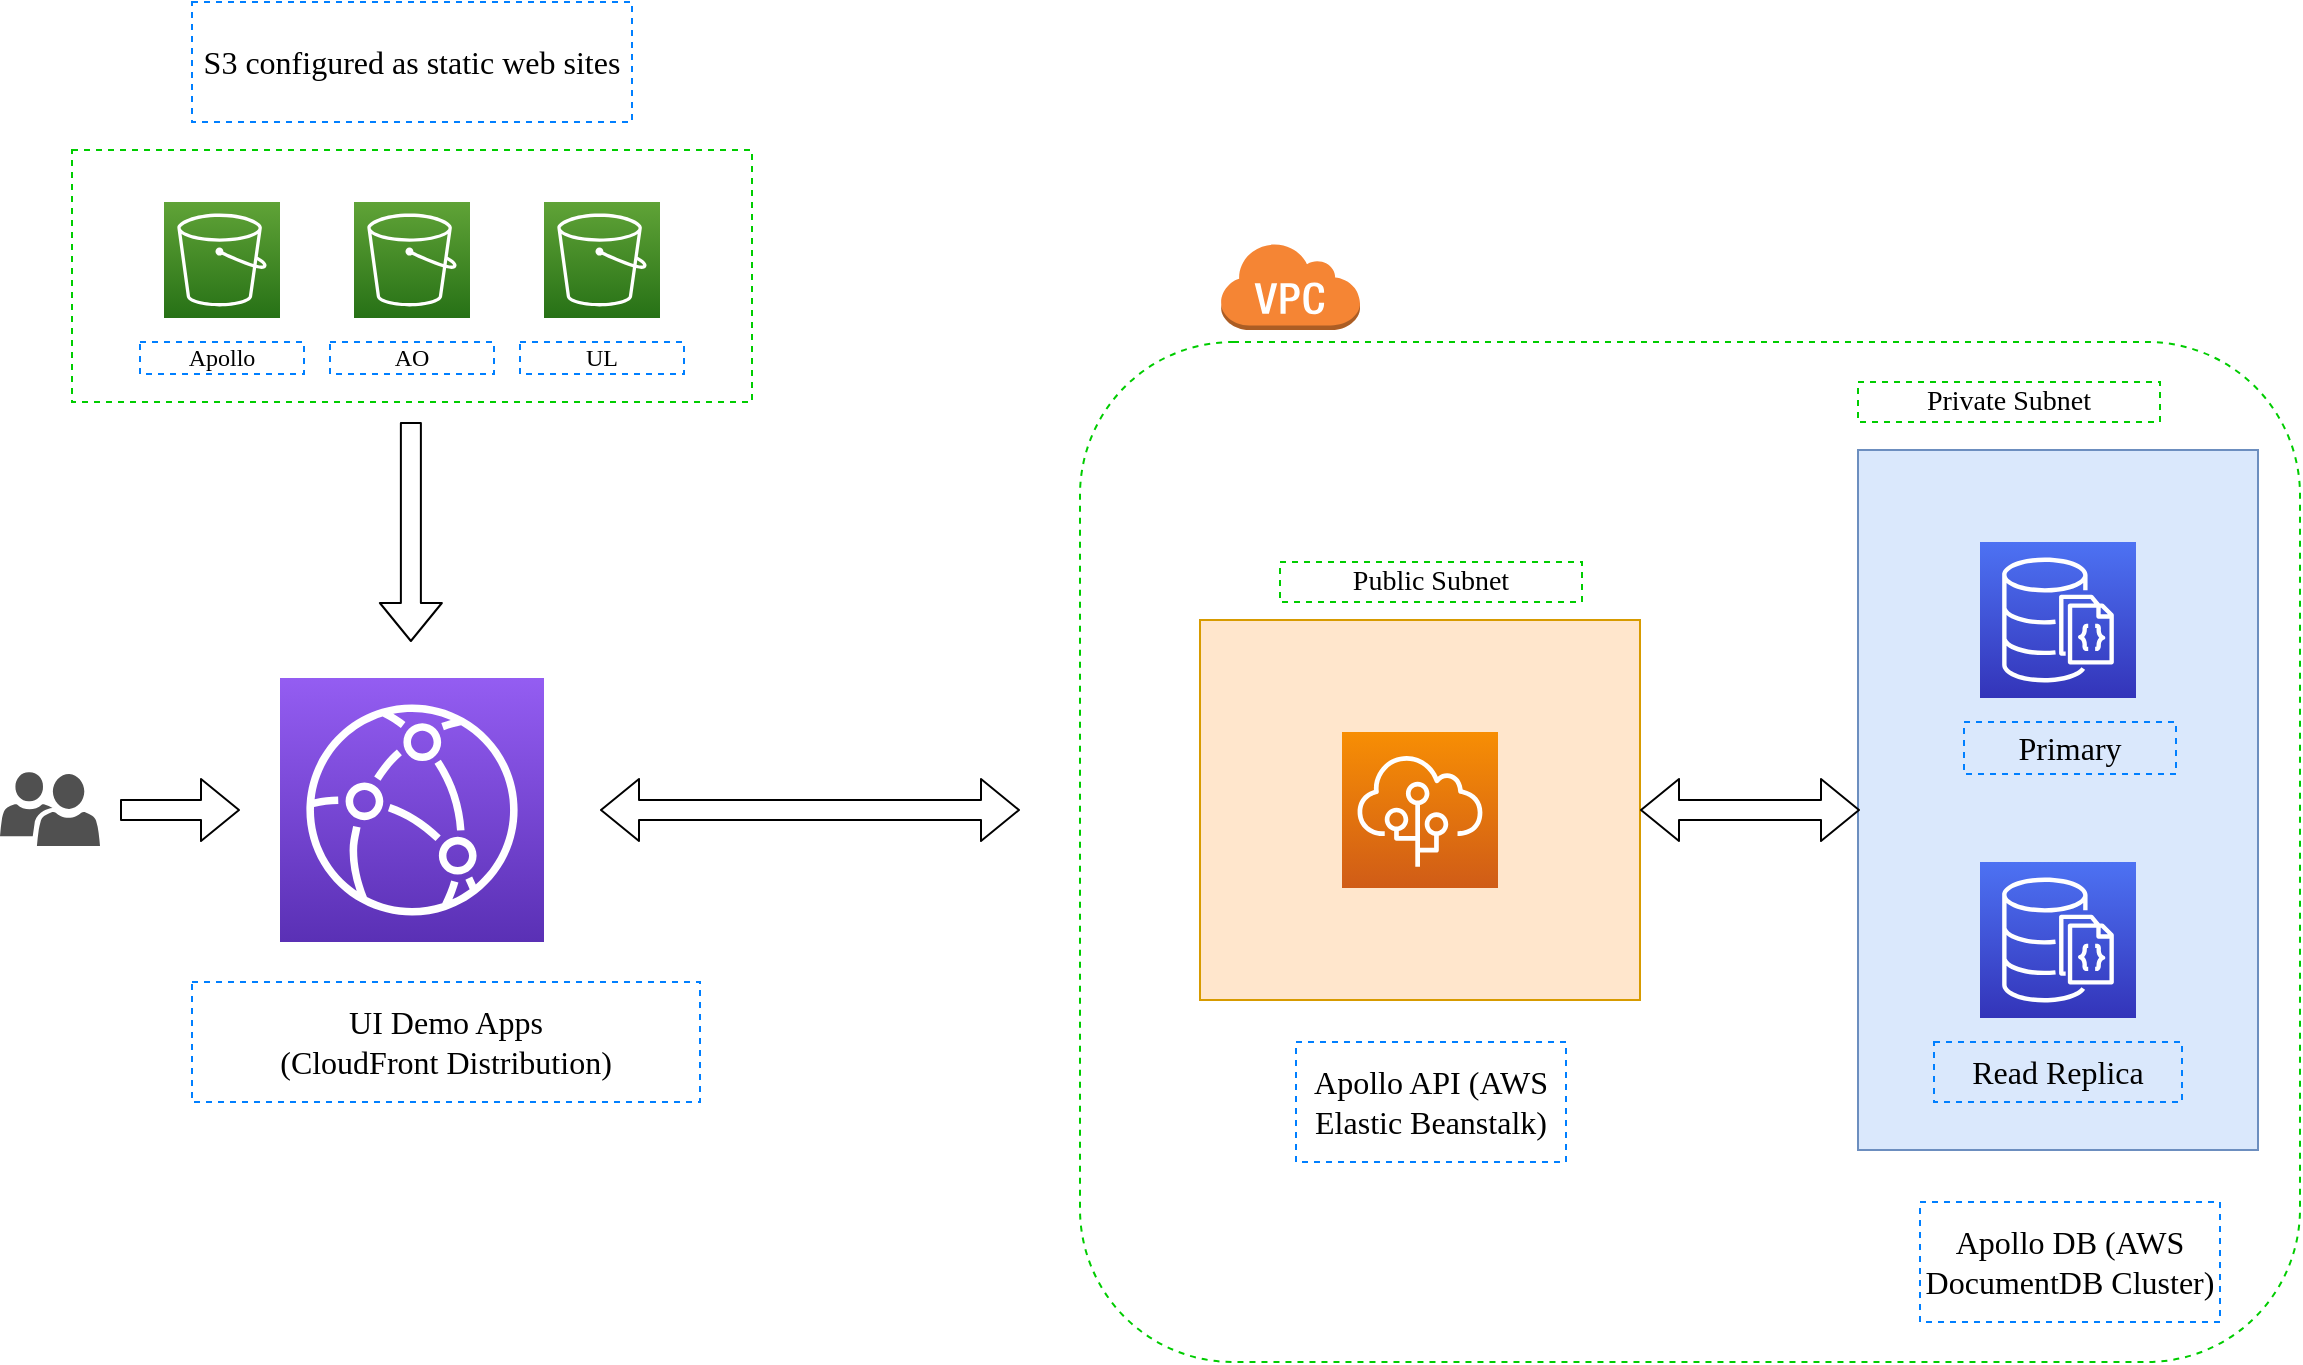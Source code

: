 <mxfile version="13.6.5" type="github">
  <diagram id="kFIFrGbDQsV5YvxOIdgo" name="Page-1">
    <mxGraphModel dx="1580" dy="858" grid="1" gridSize="10" guides="1" tooltips="1" connect="1" arrows="1" fold="1" page="1" pageScale="1" pageWidth="1169" pageHeight="827" math="0" shadow="0">
      <root>
        <mxCell id="0" />
        <mxCell id="1" parent="0" />
        <mxCell id="HmWRv2XXiwyb1ps0FjEp-30" value="" style="rounded=0;whiteSpace=wrap;html=1;dashed=1;strokeColor=#00CC00;" vertex="1" parent="1">
          <mxGeometry x="46" y="84" width="340" height="126" as="geometry" />
        </mxCell>
        <mxCell id="HmWRv2XXiwyb1ps0FjEp-17" value="" style="rounded=1;whiteSpace=wrap;html=1;dashed=1;strokeColor=#00CC00;" vertex="1" parent="1">
          <mxGeometry x="550" y="180" width="610" height="510" as="geometry" />
        </mxCell>
        <mxCell id="HmWRv2XXiwyb1ps0FjEp-15" value="" style="rounded=0;whiteSpace=wrap;html=1;fillColor=#ffe6cc;strokeColor=#d79b00;" vertex="1" parent="1">
          <mxGeometry x="610" y="319" width="220" height="190" as="geometry" />
        </mxCell>
        <mxCell id="HmWRv2XXiwyb1ps0FjEp-5" value="" style="rounded=0;whiteSpace=wrap;html=1;fillColor=#dae8fc;strokeColor=#6c8ebf;" vertex="1" parent="1">
          <mxGeometry x="939" y="234" width="200" height="350" as="geometry" />
        </mxCell>
        <mxCell id="HmWRv2XXiwyb1ps0FjEp-2" value="" style="outlineConnect=0;fontColor=#232F3E;gradientColor=#4D72F3;gradientDirection=north;fillColor=#3334B9;strokeColor=#ffffff;dashed=0;verticalLabelPosition=bottom;verticalAlign=top;align=center;html=1;fontSize=12;fontStyle=0;aspect=fixed;shape=mxgraph.aws4.resourceIcon;resIcon=mxgraph.aws4.documentdb_with_mongodb_compatibility;" vertex="1" parent="1">
          <mxGeometry x="1000" y="440" width="78" height="78" as="geometry" />
        </mxCell>
        <mxCell id="HmWRv2XXiwyb1ps0FjEp-3" value="" style="outlineConnect=0;fontColor=#232F3E;gradientColor=#4D72F3;gradientDirection=north;fillColor=#3334B9;strokeColor=#ffffff;dashed=0;verticalLabelPosition=bottom;verticalAlign=top;align=center;html=1;fontSize=12;fontStyle=0;aspect=fixed;shape=mxgraph.aws4.resourceIcon;resIcon=mxgraph.aws4.documentdb_with_mongodb_compatibility;" vertex="1" parent="1">
          <mxGeometry x="1000" y="280" width="78" height="78" as="geometry" />
        </mxCell>
        <mxCell id="HmWRv2XXiwyb1ps0FjEp-4" value="" style="outlineConnect=0;fontColor=#232F3E;gradientColor=#F78E04;gradientDirection=north;fillColor=#D05C17;strokeColor=#ffffff;dashed=0;verticalLabelPosition=bottom;verticalAlign=top;align=center;html=1;fontSize=12;fontStyle=0;aspect=fixed;shape=mxgraph.aws4.resourceIcon;resIcon=mxgraph.aws4.elastic_beanstalk;" vertex="1" parent="1">
          <mxGeometry x="681" y="375" width="78" height="78" as="geometry" />
        </mxCell>
        <mxCell id="HmWRv2XXiwyb1ps0FjEp-9" value="&lt;font style=&quot;font-size: 16px&quot; face=&quot;Lucida Console&quot;&gt;Apollo DB (AWS DocumentDB Cluster)&lt;/font&gt;" style="text;html=1;fillColor=none;align=center;verticalAlign=middle;whiteSpace=wrap;rounded=0;dashed=1;strokeColor=#007FFF;" vertex="1" parent="1">
          <mxGeometry x="970" y="610" width="150" height="60" as="geometry" />
        </mxCell>
        <mxCell id="HmWRv2XXiwyb1ps0FjEp-10" value="&lt;font face=&quot;Lucida Console&quot; style=&quot;font-size: 14px&quot;&gt;Private Subnet&lt;/font&gt;" style="text;html=1;fillColor=none;align=center;verticalAlign=middle;whiteSpace=wrap;rounded=0;dashed=1;strokeColor=#00CC00;" vertex="1" parent="1">
          <mxGeometry x="939" y="200" width="151" height="20" as="geometry" />
        </mxCell>
        <mxCell id="HmWRv2XXiwyb1ps0FjEp-12" value="&lt;font style=&quot;font-size: 16px&quot; face=&quot;Lucida Console&quot;&gt;Primary&lt;/font&gt;" style="text;html=1;fillColor=none;align=center;verticalAlign=middle;whiteSpace=wrap;rounded=0;dashed=1;strokeColor=#007FFF;" vertex="1" parent="1">
          <mxGeometry x="992" y="370" width="106" height="26" as="geometry" />
        </mxCell>
        <mxCell id="HmWRv2XXiwyb1ps0FjEp-13" value="&lt;font style=&quot;font-size: 16px&quot; face=&quot;Lucida Console&quot;&gt;Read Replica&lt;/font&gt;" style="text;html=1;fillColor=none;align=center;verticalAlign=middle;whiteSpace=wrap;rounded=0;dashed=1;strokeColor=#007FFF;" vertex="1" parent="1">
          <mxGeometry x="977" y="530" width="124" height="30" as="geometry" />
        </mxCell>
        <mxCell id="HmWRv2XXiwyb1ps0FjEp-14" value="&lt;font style=&quot;font-size: 16px&quot; face=&quot;Lucida Console&quot;&gt;Apollo API (AWS Elastic Beanstalk)&lt;/font&gt;" style="text;html=1;fillColor=none;align=center;verticalAlign=middle;whiteSpace=wrap;rounded=0;dashed=1;strokeColor=#007FFF;" vertex="1" parent="1">
          <mxGeometry x="658" y="530" width="135" height="60" as="geometry" />
        </mxCell>
        <mxCell id="HmWRv2XXiwyb1ps0FjEp-16" value="&lt;font face=&quot;Lucida Console&quot; style=&quot;font-size: 14px&quot;&gt;Public Subnet&lt;/font&gt;" style="text;html=1;fillColor=none;align=center;verticalAlign=middle;whiteSpace=wrap;rounded=0;dashed=1;strokeColor=#00CC00;" vertex="1" parent="1">
          <mxGeometry x="650" y="290" width="151" height="20" as="geometry" />
        </mxCell>
        <mxCell id="HmWRv2XXiwyb1ps0FjEp-19" value="" style="outlineConnect=0;dashed=0;verticalLabelPosition=bottom;verticalAlign=top;align=center;html=1;shape=mxgraph.aws3.virtual_private_cloud;fillColor=#F58534;gradientColor=none;strokeColor=#00CC00;" vertex="1" parent="1">
          <mxGeometry x="620" y="130" width="70" height="44" as="geometry" />
        </mxCell>
        <mxCell id="HmWRv2XXiwyb1ps0FjEp-21" value="" style="shape=flexArrow;endArrow=classic;startArrow=classic;html=1;entryX=1;entryY=0.5;entryDx=0;entryDy=0;" edge="1" parent="1" target="HmWRv2XXiwyb1ps0FjEp-15">
          <mxGeometry width="50" height="50" relative="1" as="geometry">
            <mxPoint x="940" y="414" as="sourcePoint" />
            <mxPoint x="793" y="560" as="targetPoint" />
          </mxGeometry>
        </mxCell>
        <mxCell id="HmWRv2XXiwyb1ps0FjEp-22" value="" style="outlineConnect=0;fontColor=#232F3E;gradientColor=#945DF2;gradientDirection=north;fillColor=#5A30B5;strokeColor=#ffffff;dashed=0;verticalLabelPosition=bottom;verticalAlign=top;align=center;html=1;fontSize=12;fontStyle=0;aspect=fixed;shape=mxgraph.aws4.resourceIcon;resIcon=mxgraph.aws4.cloudfront;" vertex="1" parent="1">
          <mxGeometry x="150" y="348" width="132" height="132" as="geometry" />
        </mxCell>
        <mxCell id="HmWRv2XXiwyb1ps0FjEp-24" value="" style="shape=flexArrow;endArrow=classic;html=1;" edge="1" parent="1">
          <mxGeometry width="50" height="50" relative="1" as="geometry">
            <mxPoint x="215.44" y="220" as="sourcePoint" />
            <mxPoint x="215.44" y="330" as="targetPoint" />
          </mxGeometry>
        </mxCell>
        <mxCell id="HmWRv2XXiwyb1ps0FjEp-25" value="&lt;font style=&quot;font-size: 16px&quot; face=&quot;Lucida Console&quot;&gt;UI Demo Apps&lt;br&gt;(CloudFront Distribution)&lt;/font&gt;" style="text;html=1;fillColor=none;align=center;verticalAlign=middle;whiteSpace=wrap;rounded=0;dashed=1;strokeColor=#007FFF;" vertex="1" parent="1">
          <mxGeometry x="106" y="500" width="254" height="60" as="geometry" />
        </mxCell>
        <mxCell id="HmWRv2XXiwyb1ps0FjEp-26" value="" style="outlineConnect=0;fontColor=#232F3E;gradientColor=#60A337;gradientDirection=north;fillColor=#277116;strokeColor=#ffffff;dashed=0;verticalLabelPosition=bottom;verticalAlign=top;align=center;html=1;fontSize=12;fontStyle=0;aspect=fixed;shape=mxgraph.aws4.resourceIcon;resIcon=mxgraph.aws4.s3;" vertex="1" parent="1">
          <mxGeometry x="92" y="110" width="58" height="58" as="geometry" />
        </mxCell>
        <mxCell id="HmWRv2XXiwyb1ps0FjEp-27" value="" style="outlineConnect=0;fontColor=#232F3E;gradientColor=#60A337;gradientDirection=north;fillColor=#277116;strokeColor=#ffffff;dashed=0;verticalLabelPosition=bottom;verticalAlign=top;align=center;html=1;fontSize=12;fontStyle=0;aspect=fixed;shape=mxgraph.aws4.resourceIcon;resIcon=mxgraph.aws4.s3;" vertex="1" parent="1">
          <mxGeometry x="282" y="110" width="58" height="58" as="geometry" />
        </mxCell>
        <mxCell id="HmWRv2XXiwyb1ps0FjEp-28" value="" style="outlineConnect=0;fontColor=#232F3E;gradientColor=#60A337;gradientDirection=north;fillColor=#277116;strokeColor=#ffffff;dashed=0;verticalLabelPosition=bottom;verticalAlign=top;align=center;html=1;fontSize=12;fontStyle=0;aspect=fixed;shape=mxgraph.aws4.resourceIcon;resIcon=mxgraph.aws4.s3;" vertex="1" parent="1">
          <mxGeometry x="187" y="110" width="58" height="58" as="geometry" />
        </mxCell>
        <mxCell id="HmWRv2XXiwyb1ps0FjEp-31" value="&lt;font face=&quot;Lucida Console&quot;&gt;&lt;span style=&quot;font-size: 16px&quot;&gt;S3 configured as static web sites&lt;/span&gt;&lt;/font&gt;" style="text;html=1;fillColor=none;align=center;verticalAlign=middle;whiteSpace=wrap;rounded=0;dashed=1;strokeColor=#007FFF;" vertex="1" parent="1">
          <mxGeometry x="106" y="10" width="220" height="60" as="geometry" />
        </mxCell>
        <mxCell id="HmWRv2XXiwyb1ps0FjEp-32" value="" style="shape=flexArrow;endArrow=classic;startArrow=classic;html=1;" edge="1" parent="1">
          <mxGeometry width="50" height="50" relative="1" as="geometry">
            <mxPoint x="310" y="414" as="sourcePoint" />
            <mxPoint x="520" y="414" as="targetPoint" />
          </mxGeometry>
        </mxCell>
        <mxCell id="HmWRv2XXiwyb1ps0FjEp-33" value="&lt;font face=&quot;Lucida Console&quot; style=&quot;font-size: 12px&quot;&gt;Apollo&lt;/font&gt;" style="text;html=1;fillColor=none;align=center;verticalAlign=middle;whiteSpace=wrap;rounded=0;dashed=1;strokeColor=#007FFF;" vertex="1" parent="1">
          <mxGeometry x="80" y="180" width="82" height="16" as="geometry" />
        </mxCell>
        <mxCell id="HmWRv2XXiwyb1ps0FjEp-34" value="&lt;font face=&quot;Lucida Console&quot; style=&quot;font-size: 12px&quot;&gt;AO&lt;/font&gt;" style="text;html=1;fillColor=none;align=center;verticalAlign=middle;whiteSpace=wrap;rounded=0;dashed=1;strokeColor=#007FFF;" vertex="1" parent="1">
          <mxGeometry x="175" y="180" width="82" height="16" as="geometry" />
        </mxCell>
        <mxCell id="HmWRv2XXiwyb1ps0FjEp-36" value="&lt;font face=&quot;Lucida Console&quot; style=&quot;font-size: 12px&quot;&gt;UL&lt;/font&gt;" style="text;html=1;fillColor=none;align=center;verticalAlign=middle;whiteSpace=wrap;rounded=0;dashed=1;strokeColor=#007FFF;" vertex="1" parent="1">
          <mxGeometry x="270" y="180" width="82" height="16" as="geometry" />
        </mxCell>
        <mxCell id="HmWRv2XXiwyb1ps0FjEp-37" value="" style="pointerEvents=1;shadow=0;dashed=0;html=1;strokeColor=none;labelPosition=center;verticalLabelPosition=bottom;verticalAlign=top;align=center;fillColor=#505050;shape=mxgraph.mscae.intune.user_group" vertex="1" parent="1">
          <mxGeometry x="10" y="395" width="50" height="37" as="geometry" />
        </mxCell>
        <mxCell id="HmWRv2XXiwyb1ps0FjEp-38" value="" style="shape=flexArrow;endArrow=classic;html=1;" edge="1" parent="1">
          <mxGeometry width="50" height="50" relative="1" as="geometry">
            <mxPoint x="70" y="414" as="sourcePoint" />
            <mxPoint x="130" y="414" as="targetPoint" />
          </mxGeometry>
        </mxCell>
      </root>
    </mxGraphModel>
  </diagram>
</mxfile>
